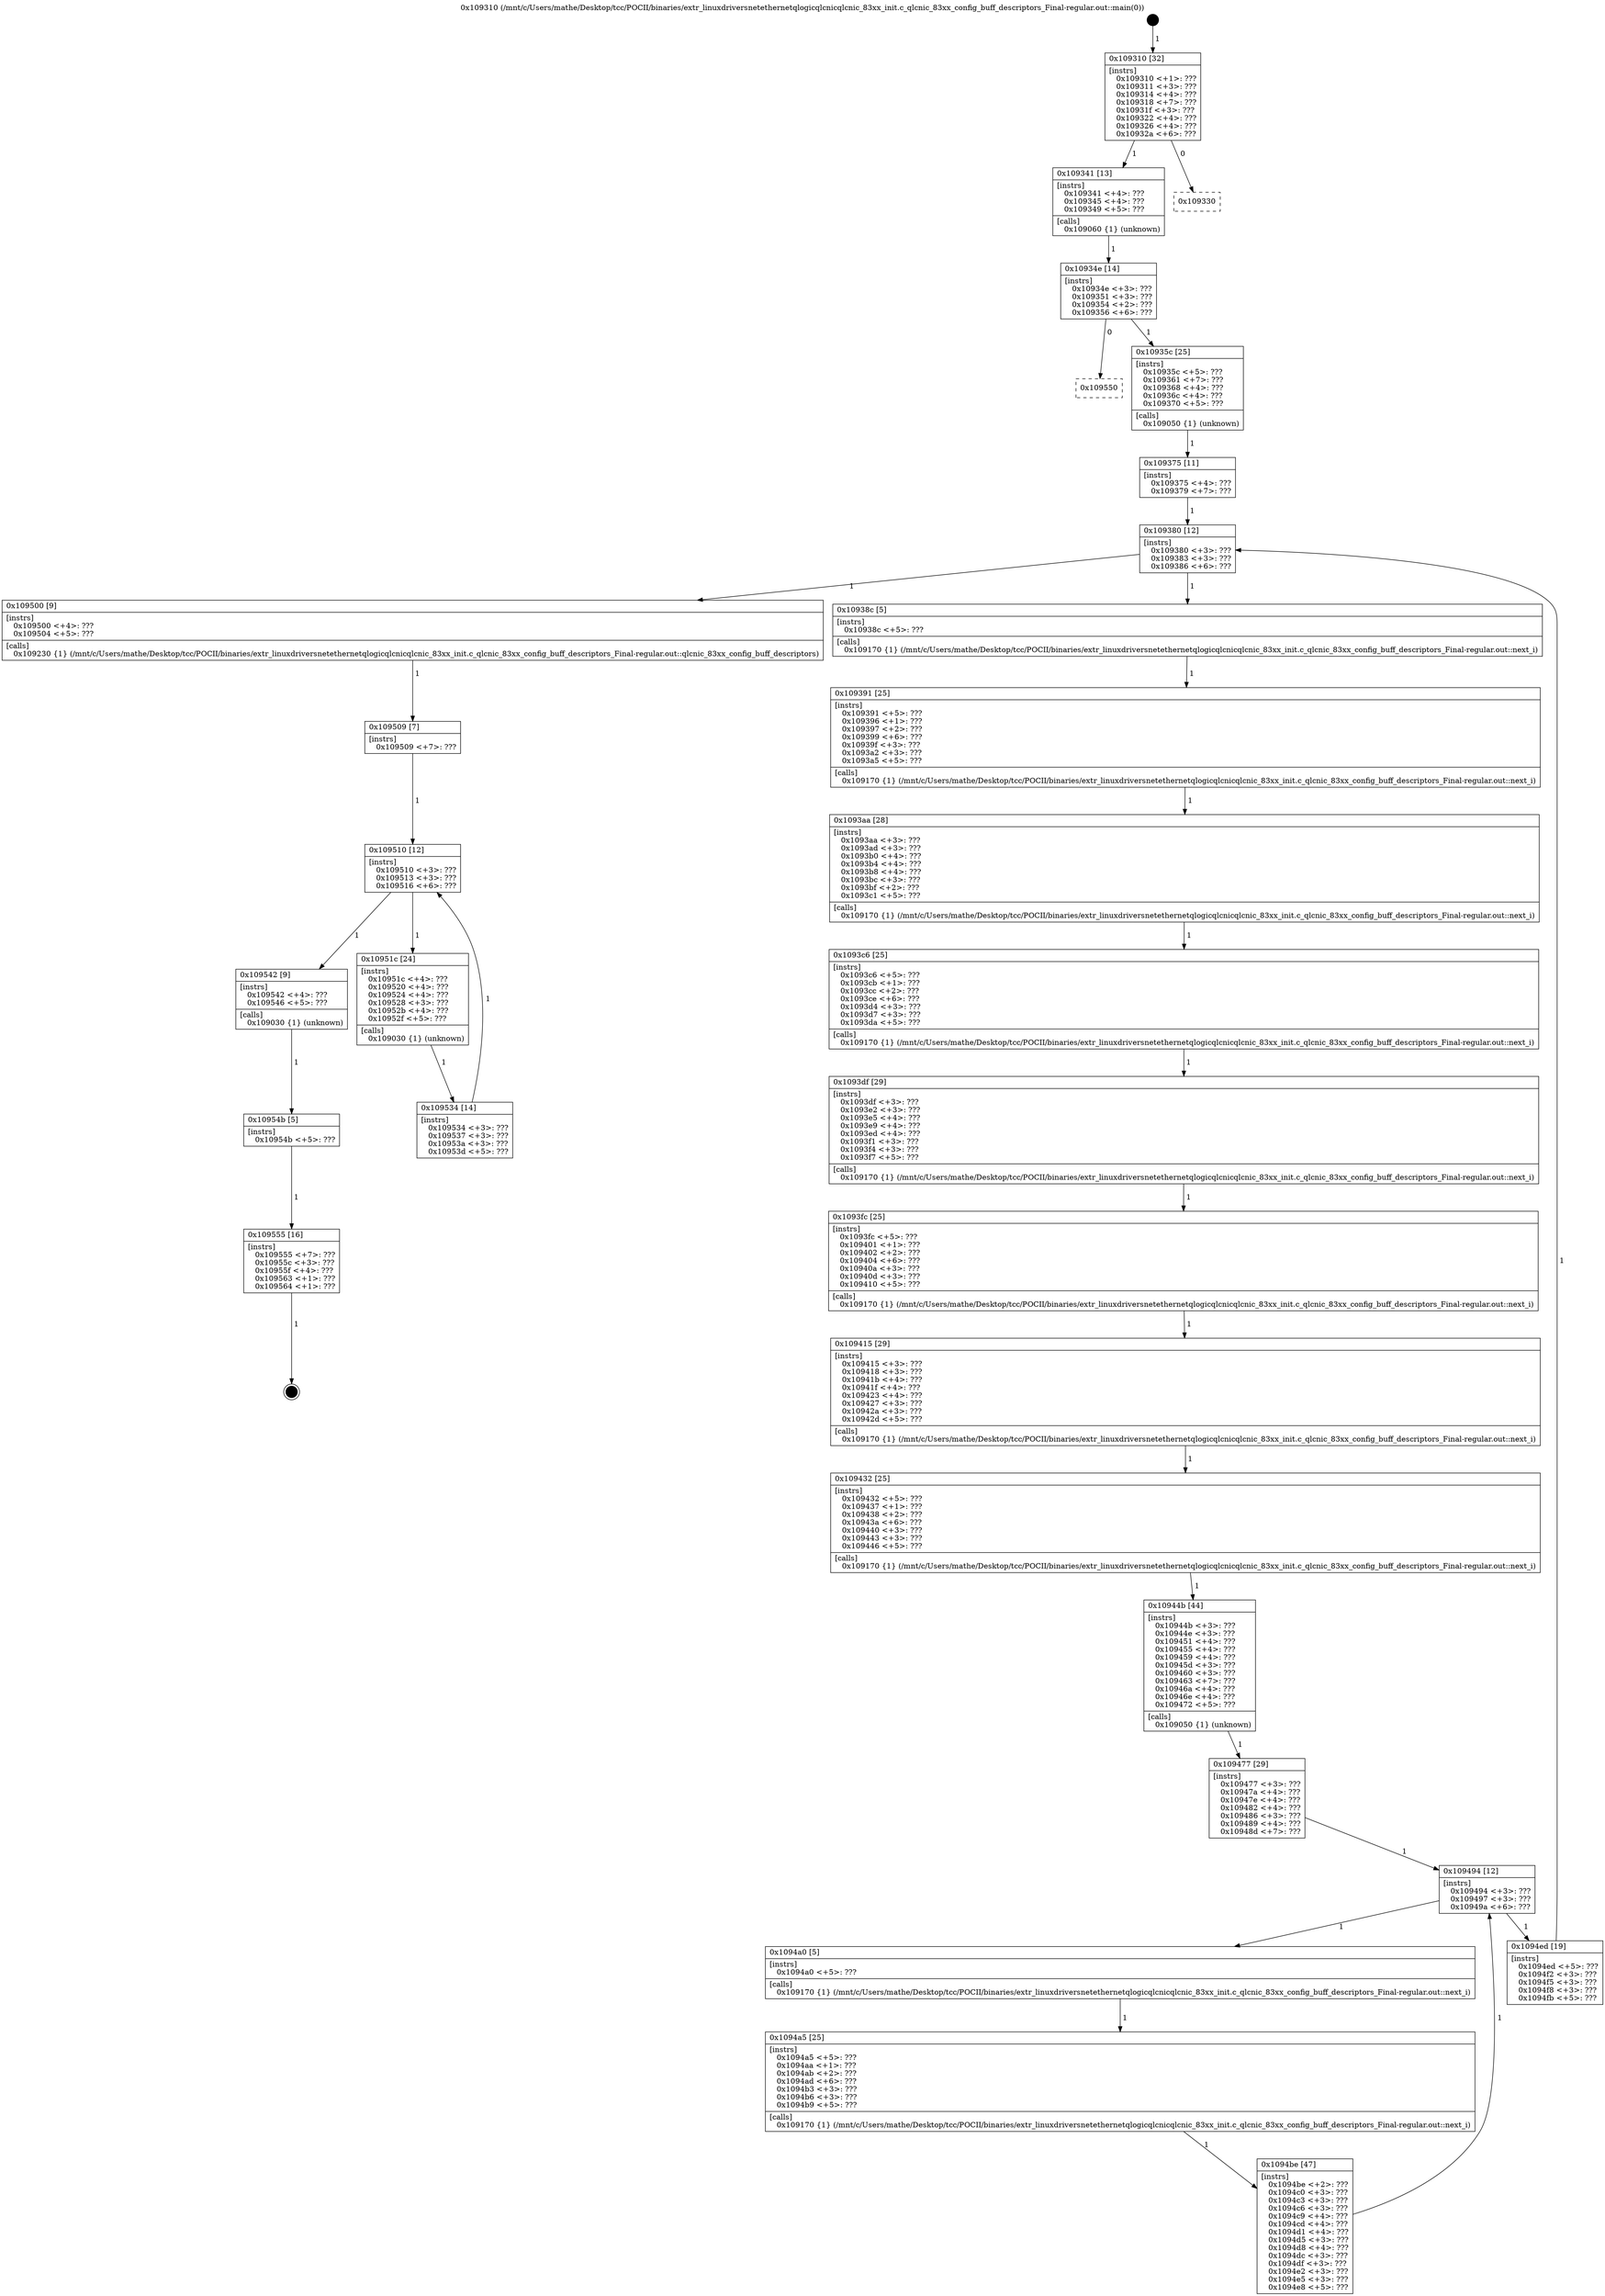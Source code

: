 digraph "0x109310" {
  label = "0x109310 (/mnt/c/Users/mathe/Desktop/tcc/POCII/binaries/extr_linuxdriversnetethernetqlogicqlcnicqlcnic_83xx_init.c_qlcnic_83xx_config_buff_descriptors_Final-regular.out::main(0))"
  labelloc = "t"
  node[shape=record]

  Entry [label="",width=0.3,height=0.3,shape=circle,fillcolor=black,style=filled]
  "0x109310" [label="{
     0x109310 [32]\l
     | [instrs]\l
     &nbsp;&nbsp;0x109310 \<+1\>: ???\l
     &nbsp;&nbsp;0x109311 \<+3\>: ???\l
     &nbsp;&nbsp;0x109314 \<+4\>: ???\l
     &nbsp;&nbsp;0x109318 \<+7\>: ???\l
     &nbsp;&nbsp;0x10931f \<+3\>: ???\l
     &nbsp;&nbsp;0x109322 \<+4\>: ???\l
     &nbsp;&nbsp;0x109326 \<+4\>: ???\l
     &nbsp;&nbsp;0x10932a \<+6\>: ???\l
  }"]
  "0x109341" [label="{
     0x109341 [13]\l
     | [instrs]\l
     &nbsp;&nbsp;0x109341 \<+4\>: ???\l
     &nbsp;&nbsp;0x109345 \<+4\>: ???\l
     &nbsp;&nbsp;0x109349 \<+5\>: ???\l
     | [calls]\l
     &nbsp;&nbsp;0x109060 \{1\} (unknown)\l
  }"]
  "0x109330" [label="{
     0x109330\l
  }", style=dashed]
  "0x10934e" [label="{
     0x10934e [14]\l
     | [instrs]\l
     &nbsp;&nbsp;0x10934e \<+3\>: ???\l
     &nbsp;&nbsp;0x109351 \<+3\>: ???\l
     &nbsp;&nbsp;0x109354 \<+2\>: ???\l
     &nbsp;&nbsp;0x109356 \<+6\>: ???\l
  }"]
  "0x109550" [label="{
     0x109550\l
  }", style=dashed]
  "0x10935c" [label="{
     0x10935c [25]\l
     | [instrs]\l
     &nbsp;&nbsp;0x10935c \<+5\>: ???\l
     &nbsp;&nbsp;0x109361 \<+7\>: ???\l
     &nbsp;&nbsp;0x109368 \<+4\>: ???\l
     &nbsp;&nbsp;0x10936c \<+4\>: ???\l
     &nbsp;&nbsp;0x109370 \<+5\>: ???\l
     | [calls]\l
     &nbsp;&nbsp;0x109050 \{1\} (unknown)\l
  }"]
  Exit [label="",width=0.3,height=0.3,shape=circle,fillcolor=black,style=filled,peripheries=2]
  "0x109380" [label="{
     0x109380 [12]\l
     | [instrs]\l
     &nbsp;&nbsp;0x109380 \<+3\>: ???\l
     &nbsp;&nbsp;0x109383 \<+3\>: ???\l
     &nbsp;&nbsp;0x109386 \<+6\>: ???\l
  }"]
  "0x109500" [label="{
     0x109500 [9]\l
     | [instrs]\l
     &nbsp;&nbsp;0x109500 \<+4\>: ???\l
     &nbsp;&nbsp;0x109504 \<+5\>: ???\l
     | [calls]\l
     &nbsp;&nbsp;0x109230 \{1\} (/mnt/c/Users/mathe/Desktop/tcc/POCII/binaries/extr_linuxdriversnetethernetqlogicqlcnicqlcnic_83xx_init.c_qlcnic_83xx_config_buff_descriptors_Final-regular.out::qlcnic_83xx_config_buff_descriptors)\l
  }"]
  "0x10938c" [label="{
     0x10938c [5]\l
     | [instrs]\l
     &nbsp;&nbsp;0x10938c \<+5\>: ???\l
     | [calls]\l
     &nbsp;&nbsp;0x109170 \{1\} (/mnt/c/Users/mathe/Desktop/tcc/POCII/binaries/extr_linuxdriversnetethernetqlogicqlcnicqlcnic_83xx_init.c_qlcnic_83xx_config_buff_descriptors_Final-regular.out::next_i)\l
  }"]
  "0x109391" [label="{
     0x109391 [25]\l
     | [instrs]\l
     &nbsp;&nbsp;0x109391 \<+5\>: ???\l
     &nbsp;&nbsp;0x109396 \<+1\>: ???\l
     &nbsp;&nbsp;0x109397 \<+2\>: ???\l
     &nbsp;&nbsp;0x109399 \<+6\>: ???\l
     &nbsp;&nbsp;0x10939f \<+3\>: ???\l
     &nbsp;&nbsp;0x1093a2 \<+3\>: ???\l
     &nbsp;&nbsp;0x1093a5 \<+5\>: ???\l
     | [calls]\l
     &nbsp;&nbsp;0x109170 \{1\} (/mnt/c/Users/mathe/Desktop/tcc/POCII/binaries/extr_linuxdriversnetethernetqlogicqlcnicqlcnic_83xx_init.c_qlcnic_83xx_config_buff_descriptors_Final-regular.out::next_i)\l
  }"]
  "0x1093aa" [label="{
     0x1093aa [28]\l
     | [instrs]\l
     &nbsp;&nbsp;0x1093aa \<+3\>: ???\l
     &nbsp;&nbsp;0x1093ad \<+3\>: ???\l
     &nbsp;&nbsp;0x1093b0 \<+4\>: ???\l
     &nbsp;&nbsp;0x1093b4 \<+4\>: ???\l
     &nbsp;&nbsp;0x1093b8 \<+4\>: ???\l
     &nbsp;&nbsp;0x1093bc \<+3\>: ???\l
     &nbsp;&nbsp;0x1093bf \<+2\>: ???\l
     &nbsp;&nbsp;0x1093c1 \<+5\>: ???\l
     | [calls]\l
     &nbsp;&nbsp;0x109170 \{1\} (/mnt/c/Users/mathe/Desktop/tcc/POCII/binaries/extr_linuxdriversnetethernetqlogicqlcnicqlcnic_83xx_init.c_qlcnic_83xx_config_buff_descriptors_Final-regular.out::next_i)\l
  }"]
  "0x1093c6" [label="{
     0x1093c6 [25]\l
     | [instrs]\l
     &nbsp;&nbsp;0x1093c6 \<+5\>: ???\l
     &nbsp;&nbsp;0x1093cb \<+1\>: ???\l
     &nbsp;&nbsp;0x1093cc \<+2\>: ???\l
     &nbsp;&nbsp;0x1093ce \<+6\>: ???\l
     &nbsp;&nbsp;0x1093d4 \<+3\>: ???\l
     &nbsp;&nbsp;0x1093d7 \<+3\>: ???\l
     &nbsp;&nbsp;0x1093da \<+5\>: ???\l
     | [calls]\l
     &nbsp;&nbsp;0x109170 \{1\} (/mnt/c/Users/mathe/Desktop/tcc/POCII/binaries/extr_linuxdriversnetethernetqlogicqlcnicqlcnic_83xx_init.c_qlcnic_83xx_config_buff_descriptors_Final-regular.out::next_i)\l
  }"]
  "0x1093df" [label="{
     0x1093df [29]\l
     | [instrs]\l
     &nbsp;&nbsp;0x1093df \<+3\>: ???\l
     &nbsp;&nbsp;0x1093e2 \<+3\>: ???\l
     &nbsp;&nbsp;0x1093e5 \<+4\>: ???\l
     &nbsp;&nbsp;0x1093e9 \<+4\>: ???\l
     &nbsp;&nbsp;0x1093ed \<+4\>: ???\l
     &nbsp;&nbsp;0x1093f1 \<+3\>: ???\l
     &nbsp;&nbsp;0x1093f4 \<+3\>: ???\l
     &nbsp;&nbsp;0x1093f7 \<+5\>: ???\l
     | [calls]\l
     &nbsp;&nbsp;0x109170 \{1\} (/mnt/c/Users/mathe/Desktop/tcc/POCII/binaries/extr_linuxdriversnetethernetqlogicqlcnicqlcnic_83xx_init.c_qlcnic_83xx_config_buff_descriptors_Final-regular.out::next_i)\l
  }"]
  "0x1093fc" [label="{
     0x1093fc [25]\l
     | [instrs]\l
     &nbsp;&nbsp;0x1093fc \<+5\>: ???\l
     &nbsp;&nbsp;0x109401 \<+1\>: ???\l
     &nbsp;&nbsp;0x109402 \<+2\>: ???\l
     &nbsp;&nbsp;0x109404 \<+6\>: ???\l
     &nbsp;&nbsp;0x10940a \<+3\>: ???\l
     &nbsp;&nbsp;0x10940d \<+3\>: ???\l
     &nbsp;&nbsp;0x109410 \<+5\>: ???\l
     | [calls]\l
     &nbsp;&nbsp;0x109170 \{1\} (/mnt/c/Users/mathe/Desktop/tcc/POCII/binaries/extr_linuxdriversnetethernetqlogicqlcnicqlcnic_83xx_init.c_qlcnic_83xx_config_buff_descriptors_Final-regular.out::next_i)\l
  }"]
  "0x109415" [label="{
     0x109415 [29]\l
     | [instrs]\l
     &nbsp;&nbsp;0x109415 \<+3\>: ???\l
     &nbsp;&nbsp;0x109418 \<+3\>: ???\l
     &nbsp;&nbsp;0x10941b \<+4\>: ???\l
     &nbsp;&nbsp;0x10941f \<+4\>: ???\l
     &nbsp;&nbsp;0x109423 \<+4\>: ???\l
     &nbsp;&nbsp;0x109427 \<+3\>: ???\l
     &nbsp;&nbsp;0x10942a \<+3\>: ???\l
     &nbsp;&nbsp;0x10942d \<+5\>: ???\l
     | [calls]\l
     &nbsp;&nbsp;0x109170 \{1\} (/mnt/c/Users/mathe/Desktop/tcc/POCII/binaries/extr_linuxdriversnetethernetqlogicqlcnicqlcnic_83xx_init.c_qlcnic_83xx_config_buff_descriptors_Final-regular.out::next_i)\l
  }"]
  "0x109432" [label="{
     0x109432 [25]\l
     | [instrs]\l
     &nbsp;&nbsp;0x109432 \<+5\>: ???\l
     &nbsp;&nbsp;0x109437 \<+1\>: ???\l
     &nbsp;&nbsp;0x109438 \<+2\>: ???\l
     &nbsp;&nbsp;0x10943a \<+6\>: ???\l
     &nbsp;&nbsp;0x109440 \<+3\>: ???\l
     &nbsp;&nbsp;0x109443 \<+3\>: ???\l
     &nbsp;&nbsp;0x109446 \<+5\>: ???\l
     | [calls]\l
     &nbsp;&nbsp;0x109170 \{1\} (/mnt/c/Users/mathe/Desktop/tcc/POCII/binaries/extr_linuxdriversnetethernetqlogicqlcnicqlcnic_83xx_init.c_qlcnic_83xx_config_buff_descriptors_Final-regular.out::next_i)\l
  }"]
  "0x10944b" [label="{
     0x10944b [44]\l
     | [instrs]\l
     &nbsp;&nbsp;0x10944b \<+3\>: ???\l
     &nbsp;&nbsp;0x10944e \<+3\>: ???\l
     &nbsp;&nbsp;0x109451 \<+4\>: ???\l
     &nbsp;&nbsp;0x109455 \<+4\>: ???\l
     &nbsp;&nbsp;0x109459 \<+4\>: ???\l
     &nbsp;&nbsp;0x10945d \<+3\>: ???\l
     &nbsp;&nbsp;0x109460 \<+3\>: ???\l
     &nbsp;&nbsp;0x109463 \<+7\>: ???\l
     &nbsp;&nbsp;0x10946a \<+4\>: ???\l
     &nbsp;&nbsp;0x10946e \<+4\>: ???\l
     &nbsp;&nbsp;0x109472 \<+5\>: ???\l
     | [calls]\l
     &nbsp;&nbsp;0x109050 \{1\} (unknown)\l
  }"]
  "0x109494" [label="{
     0x109494 [12]\l
     | [instrs]\l
     &nbsp;&nbsp;0x109494 \<+3\>: ???\l
     &nbsp;&nbsp;0x109497 \<+3\>: ???\l
     &nbsp;&nbsp;0x10949a \<+6\>: ???\l
  }"]
  "0x1094ed" [label="{
     0x1094ed [19]\l
     | [instrs]\l
     &nbsp;&nbsp;0x1094ed \<+5\>: ???\l
     &nbsp;&nbsp;0x1094f2 \<+3\>: ???\l
     &nbsp;&nbsp;0x1094f5 \<+3\>: ???\l
     &nbsp;&nbsp;0x1094f8 \<+3\>: ???\l
     &nbsp;&nbsp;0x1094fb \<+5\>: ???\l
  }"]
  "0x1094a0" [label="{
     0x1094a0 [5]\l
     | [instrs]\l
     &nbsp;&nbsp;0x1094a0 \<+5\>: ???\l
     | [calls]\l
     &nbsp;&nbsp;0x109170 \{1\} (/mnt/c/Users/mathe/Desktop/tcc/POCII/binaries/extr_linuxdriversnetethernetqlogicqlcnicqlcnic_83xx_init.c_qlcnic_83xx_config_buff_descriptors_Final-regular.out::next_i)\l
  }"]
  "0x1094a5" [label="{
     0x1094a5 [25]\l
     | [instrs]\l
     &nbsp;&nbsp;0x1094a5 \<+5\>: ???\l
     &nbsp;&nbsp;0x1094aa \<+1\>: ???\l
     &nbsp;&nbsp;0x1094ab \<+2\>: ???\l
     &nbsp;&nbsp;0x1094ad \<+6\>: ???\l
     &nbsp;&nbsp;0x1094b3 \<+3\>: ???\l
     &nbsp;&nbsp;0x1094b6 \<+3\>: ???\l
     &nbsp;&nbsp;0x1094b9 \<+5\>: ???\l
     | [calls]\l
     &nbsp;&nbsp;0x109170 \{1\} (/mnt/c/Users/mathe/Desktop/tcc/POCII/binaries/extr_linuxdriversnetethernetqlogicqlcnicqlcnic_83xx_init.c_qlcnic_83xx_config_buff_descriptors_Final-regular.out::next_i)\l
  }"]
  "0x1094be" [label="{
     0x1094be [47]\l
     | [instrs]\l
     &nbsp;&nbsp;0x1094be \<+2\>: ???\l
     &nbsp;&nbsp;0x1094c0 \<+3\>: ???\l
     &nbsp;&nbsp;0x1094c3 \<+3\>: ???\l
     &nbsp;&nbsp;0x1094c6 \<+3\>: ???\l
     &nbsp;&nbsp;0x1094c9 \<+4\>: ???\l
     &nbsp;&nbsp;0x1094cd \<+4\>: ???\l
     &nbsp;&nbsp;0x1094d1 \<+4\>: ???\l
     &nbsp;&nbsp;0x1094d5 \<+3\>: ???\l
     &nbsp;&nbsp;0x1094d8 \<+4\>: ???\l
     &nbsp;&nbsp;0x1094dc \<+3\>: ???\l
     &nbsp;&nbsp;0x1094df \<+3\>: ???\l
     &nbsp;&nbsp;0x1094e2 \<+3\>: ???\l
     &nbsp;&nbsp;0x1094e5 \<+3\>: ???\l
     &nbsp;&nbsp;0x1094e8 \<+5\>: ???\l
  }"]
  "0x109477" [label="{
     0x109477 [29]\l
     | [instrs]\l
     &nbsp;&nbsp;0x109477 \<+3\>: ???\l
     &nbsp;&nbsp;0x10947a \<+4\>: ???\l
     &nbsp;&nbsp;0x10947e \<+4\>: ???\l
     &nbsp;&nbsp;0x109482 \<+4\>: ???\l
     &nbsp;&nbsp;0x109486 \<+3\>: ???\l
     &nbsp;&nbsp;0x109489 \<+4\>: ???\l
     &nbsp;&nbsp;0x10948d \<+7\>: ???\l
  }"]
  "0x109555" [label="{
     0x109555 [16]\l
     | [instrs]\l
     &nbsp;&nbsp;0x109555 \<+7\>: ???\l
     &nbsp;&nbsp;0x10955c \<+3\>: ???\l
     &nbsp;&nbsp;0x10955f \<+4\>: ???\l
     &nbsp;&nbsp;0x109563 \<+1\>: ???\l
     &nbsp;&nbsp;0x109564 \<+1\>: ???\l
  }"]
  "0x109375" [label="{
     0x109375 [11]\l
     | [instrs]\l
     &nbsp;&nbsp;0x109375 \<+4\>: ???\l
     &nbsp;&nbsp;0x109379 \<+7\>: ???\l
  }"]
  "0x109510" [label="{
     0x109510 [12]\l
     | [instrs]\l
     &nbsp;&nbsp;0x109510 \<+3\>: ???\l
     &nbsp;&nbsp;0x109513 \<+3\>: ???\l
     &nbsp;&nbsp;0x109516 \<+6\>: ???\l
  }"]
  "0x109542" [label="{
     0x109542 [9]\l
     | [instrs]\l
     &nbsp;&nbsp;0x109542 \<+4\>: ???\l
     &nbsp;&nbsp;0x109546 \<+5\>: ???\l
     | [calls]\l
     &nbsp;&nbsp;0x109030 \{1\} (unknown)\l
  }"]
  "0x10951c" [label="{
     0x10951c [24]\l
     | [instrs]\l
     &nbsp;&nbsp;0x10951c \<+4\>: ???\l
     &nbsp;&nbsp;0x109520 \<+4\>: ???\l
     &nbsp;&nbsp;0x109524 \<+4\>: ???\l
     &nbsp;&nbsp;0x109528 \<+3\>: ???\l
     &nbsp;&nbsp;0x10952b \<+4\>: ???\l
     &nbsp;&nbsp;0x10952f \<+5\>: ???\l
     | [calls]\l
     &nbsp;&nbsp;0x109030 \{1\} (unknown)\l
  }"]
  "0x109534" [label="{
     0x109534 [14]\l
     | [instrs]\l
     &nbsp;&nbsp;0x109534 \<+3\>: ???\l
     &nbsp;&nbsp;0x109537 \<+3\>: ???\l
     &nbsp;&nbsp;0x10953a \<+3\>: ???\l
     &nbsp;&nbsp;0x10953d \<+5\>: ???\l
  }"]
  "0x109509" [label="{
     0x109509 [7]\l
     | [instrs]\l
     &nbsp;&nbsp;0x109509 \<+7\>: ???\l
  }"]
  "0x10954b" [label="{
     0x10954b [5]\l
     | [instrs]\l
     &nbsp;&nbsp;0x10954b \<+5\>: ???\l
  }"]
  Entry -> "0x109310" [label=" 1"]
  "0x109310" -> "0x109341" [label=" 1"]
  "0x109310" -> "0x109330" [label=" 0"]
  "0x109341" -> "0x10934e" [label=" 1"]
  "0x10934e" -> "0x109550" [label=" 0"]
  "0x10934e" -> "0x10935c" [label=" 1"]
  "0x109555" -> Exit [label=" 1"]
  "0x10935c" -> "0x109375" [label=" 1"]
  "0x109380" -> "0x109500" [label=" 1"]
  "0x109380" -> "0x10938c" [label=" 1"]
  "0x10938c" -> "0x109391" [label=" 1"]
  "0x109391" -> "0x1093aa" [label=" 1"]
  "0x1093aa" -> "0x1093c6" [label=" 1"]
  "0x1093c6" -> "0x1093df" [label=" 1"]
  "0x1093df" -> "0x1093fc" [label=" 1"]
  "0x1093fc" -> "0x109415" [label=" 1"]
  "0x109415" -> "0x109432" [label=" 1"]
  "0x109432" -> "0x10944b" [label=" 1"]
  "0x10944b" -> "0x109477" [label=" 1"]
  "0x109494" -> "0x1094ed" [label=" 1"]
  "0x109494" -> "0x1094a0" [label=" 1"]
  "0x1094a0" -> "0x1094a5" [label=" 1"]
  "0x1094a5" -> "0x1094be" [label=" 1"]
  "0x109477" -> "0x109494" [label=" 1"]
  "0x1094be" -> "0x109494" [label=" 1"]
  "0x10954b" -> "0x109555" [label=" 1"]
  "0x109375" -> "0x109380" [label=" 1"]
  "0x1094ed" -> "0x109380" [label=" 1"]
  "0x109500" -> "0x109509" [label=" 1"]
  "0x109510" -> "0x109542" [label=" 1"]
  "0x109510" -> "0x10951c" [label=" 1"]
  "0x10951c" -> "0x109534" [label=" 1"]
  "0x109509" -> "0x109510" [label=" 1"]
  "0x109534" -> "0x109510" [label=" 1"]
  "0x109542" -> "0x10954b" [label=" 1"]
}
